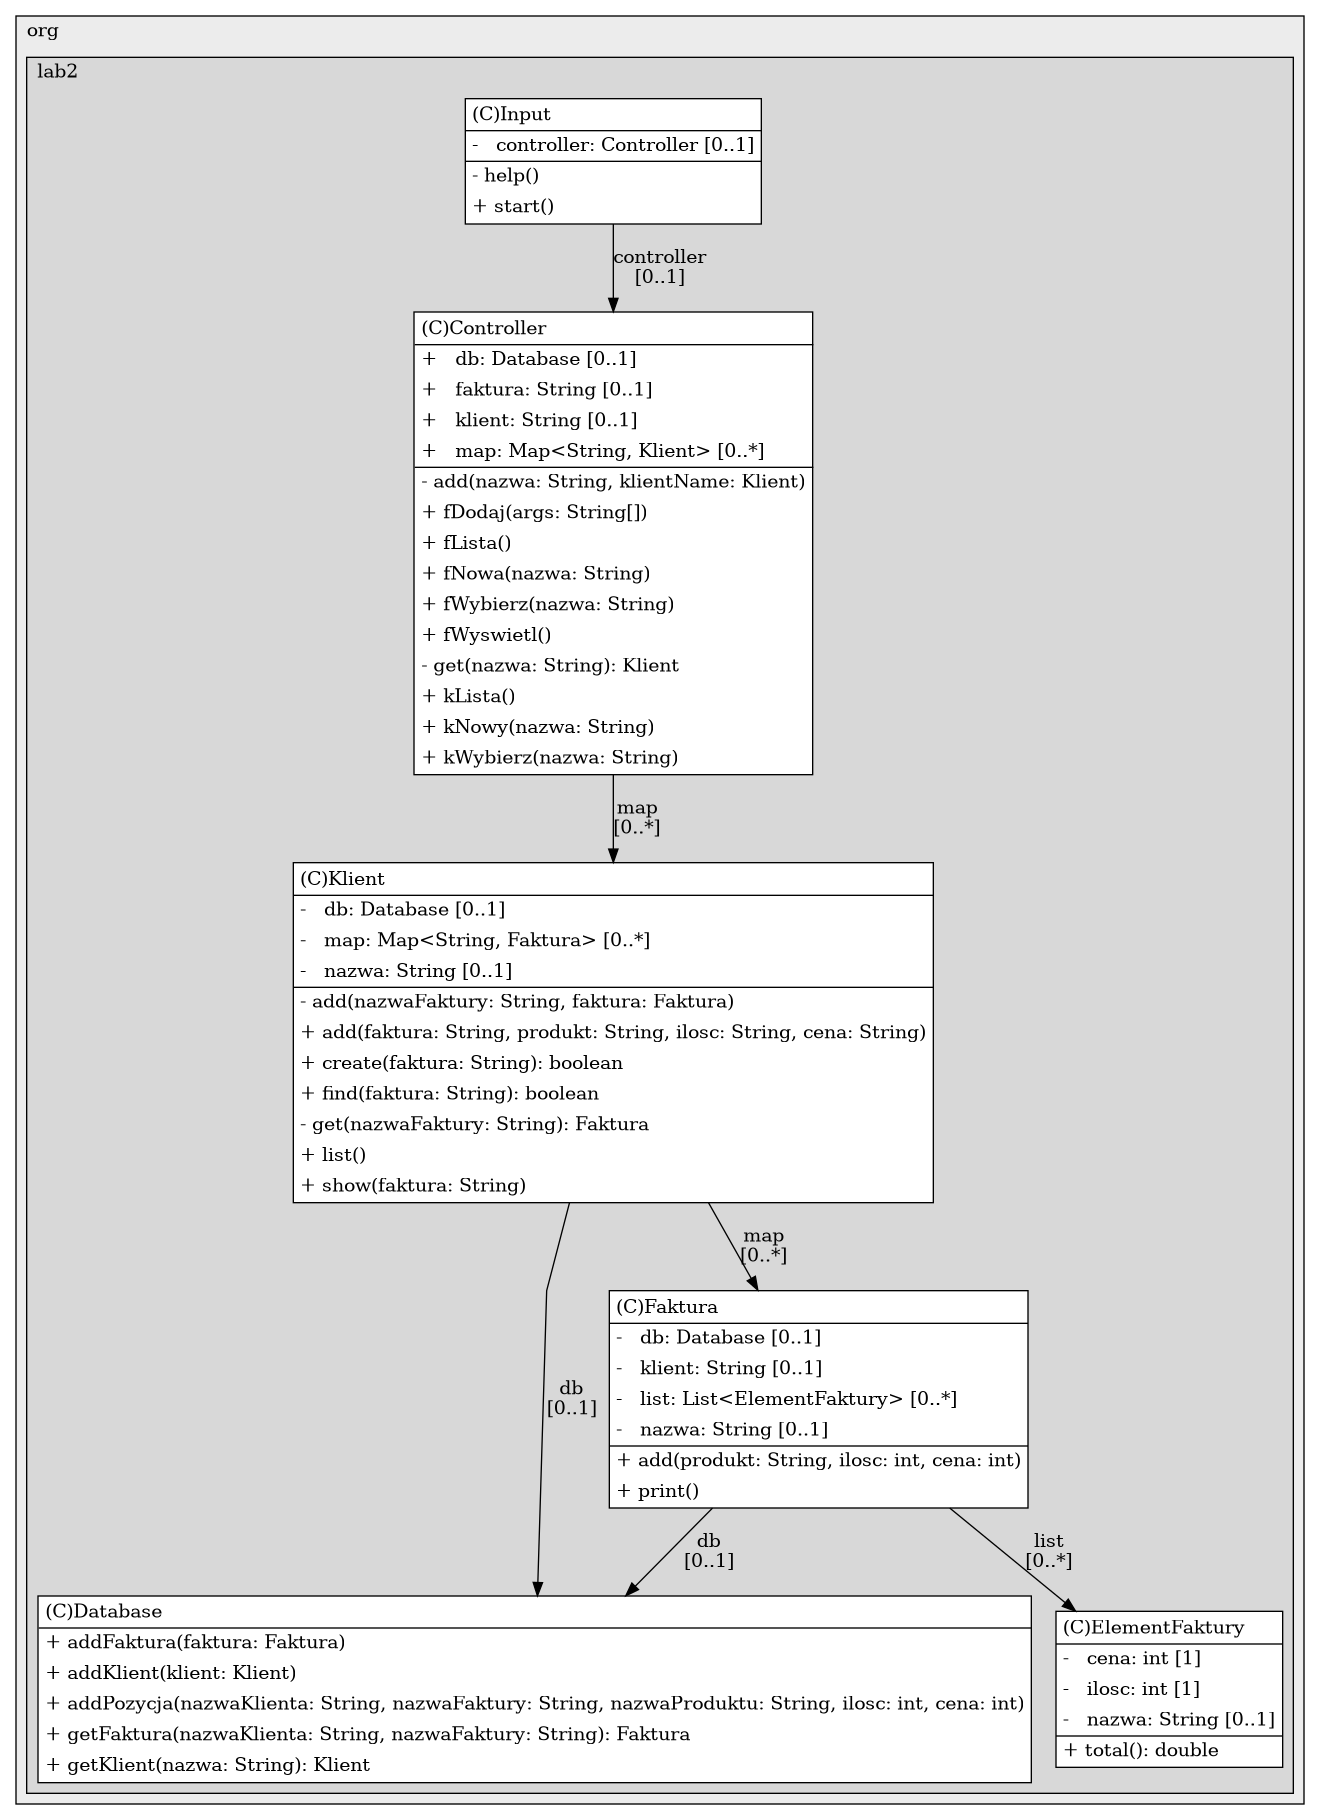 @startuml

/' diagram meta data start
config=StructureConfiguration;
{
  "projectClassification": {
    "searchMode": "OpenProject", // OpenProject, AllProjects
    "includedProjects": "",
    "pathEndKeywords": "*.impl",
    "isClientPath": "",
    "isClientName": "",
    "isTestPath": "",
    "isTestName": "",
    "isMappingPath": "",
    "isMappingName": "",
    "isDataAccessPath": "",
    "isDataAccessName": "",
    "isDataStructurePath": "",
    "isDataStructureName": "",
    "isInterfaceStructuresPath": "",
    "isInterfaceStructuresName": "",
    "isEntryPointPath": "",
    "isEntryPointName": ""
  },
  "graphRestriction": {
    "classPackageExcludeFilter": "",
    "classPackageIncludeFilter": "",
    "classNameExcludeFilter": "",
    "classNameIncludeFilter": "",
    "methodNameExcludeFilter": "",
    "methodNameIncludeFilter": "",
    "removeByInheritance": "", // inheritance/annotation based filtering is done in a second step
    "removeByAnnotation": "",
    "removeByClassPackage": "", // cleanup the graph after inheritance/annotation based filtering is done
    "removeByClassName": "",
    "cutMappings": false,
    "cutEnum": true,
    "cutTests": true,
    "cutClient": true,
    "cutDataAccess": false,
    "cutInterfaceStructures": false,
    "cutDataStructures": false,
    "cutGetterAndSetter": true,
    "cutConstructors": true
  },
  "graphTraversal": {
    "forwardDepth": 3,
    "backwardDepth": 3,
    "classPackageExcludeFilter": "",
    "classPackageIncludeFilter": "",
    "classNameExcludeFilter": "",
    "classNameIncludeFilter": "",
    "methodNameExcludeFilter": "",
    "methodNameIncludeFilter": "",
    "hideMappings": false,
    "hideDataStructures": false,
    "hidePrivateMethods": true,
    "hideInterfaceCalls": true, // indirection: implementation -> interface (is hidden) -> implementation
    "onlyShowApplicationEntryPoints": false // root node is included
  },
  "details": {
    "aggregation": "GroupByClass", // ByClass, GroupByClass, None
    "showClassGenericTypes": true,
    "showMethods": true,
    "showMethodParameterNames": true,
    "showMethodParameterTypes": true,
    "showMethodReturnType": true,
    "showPackageLevels": 2,
    "showDetailedClassStructure": true
  },
  "rootClass": "kw.org.lab2.Faktura"
}
diagram meta data end '/



digraph g {
    rankdir="TB"
    splines=polyline
    

'nodes 
subgraph cluster_110308 { 
   	label=org
	labeljust=l
	fillcolor="#ececec"
	style=filled
   
   subgraph cluster_1269221647 { 
   	label=lab2
	labeljust=l
	fillcolor="#d8d8d8"
	style=filled
   
   Controller1179842735[
	label=<<TABLE BORDER="1" CELLBORDER="0" CELLPADDING="4" CELLSPACING="0">
<TR><TD ALIGN="LEFT" >(C)Controller</TD></TR>
<HR/>
<TR><TD ALIGN="LEFT" >+   db: Database [0..1]</TD></TR>
<TR><TD ALIGN="LEFT" >+   faktura: String [0..1]</TD></TR>
<TR><TD ALIGN="LEFT" >+   klient: String [0..1]</TD></TR>
<TR><TD ALIGN="LEFT" >+   map: Map&lt;String, Klient&gt; [0..*]</TD></TR>
<HR/>
<TR><TD ALIGN="LEFT" >- add(nazwa: String, klientName: Klient)</TD></TR>
<TR><TD ALIGN="LEFT" >+ fDodaj(args: String[])</TD></TR>
<TR><TD ALIGN="LEFT" >+ fLista()</TD></TR>
<TR><TD ALIGN="LEFT" >+ fNowa(nazwa: String)</TD></TR>
<TR><TD ALIGN="LEFT" >+ fWybierz(nazwa: String)</TD></TR>
<TR><TD ALIGN="LEFT" >+ fWyswietl()</TD></TR>
<TR><TD ALIGN="LEFT" >- get(nazwa: String): Klient</TD></TR>
<TR><TD ALIGN="LEFT" >+ kLista()</TD></TR>
<TR><TD ALIGN="LEFT" >+ kNowy(nazwa: String)</TD></TR>
<TR><TD ALIGN="LEFT" >+ kWybierz(nazwa: String)</TD></TR>
</TABLE>>
	style=filled
	margin=0
	shape=plaintext
	fillcolor="#FFFFFF"
];

DBHandler1179842735[
	label=<<TABLE BORDER="1" CELLBORDER="0" CELLPADDING="4" CELLSPACING="0">
<TR><TD ALIGN="LEFT" >(C)Database</TD></TR>
<HR/>
<TR><TD ALIGN="LEFT" >+ addFaktura(faktura: Faktura)</TD></TR>
<TR><TD ALIGN="LEFT" >+ addKlient(klient: Klient)</TD></TR>
<TR><TD ALIGN="LEFT" >+ addPozycja(nazwaKlienta: String, nazwaFaktury: String, nazwaProduktu: String, ilosc: int, cena: int)</TD></TR>
<TR><TD ALIGN="LEFT" >+ getFaktura(nazwaKlienta: String, nazwaFaktury: String): Faktura</TD></TR>
<TR><TD ALIGN="LEFT" >+ getKlient(nazwa: String): Klient</TD></TR>
</TABLE>>
	style=filled
	margin=0
	shape=plaintext
	fillcolor="#FFFFFF"
];

ElementFaktury1179842735[
	label=<<TABLE BORDER="1" CELLBORDER="0" CELLPADDING="4" CELLSPACING="0">
<TR><TD ALIGN="LEFT" >(C)ElementFaktury</TD></TR>
<HR/>
<TR><TD ALIGN="LEFT" >-   cena: int [1]</TD></TR>
<TR><TD ALIGN="LEFT" >-   ilosc: int [1]</TD></TR>
<TR><TD ALIGN="LEFT" >-   nazwa: String [0..1]</TD></TR>
<HR/>
<TR><TD ALIGN="LEFT" >+ total(): double</TD></TR>
</TABLE>>
	style=filled
	margin=0
	shape=plaintext
	fillcolor="#FFFFFF"
];

Faktura1179842735[
	label=<<TABLE BORDER="1" CELLBORDER="0" CELLPADDING="4" CELLSPACING="0">
<TR><TD ALIGN="LEFT" >(C)Faktura</TD></TR>
<HR/>
<TR><TD ALIGN="LEFT" >-   db: Database [0..1]</TD></TR>
<TR><TD ALIGN="LEFT" >-   klient: String [0..1]</TD></TR>
<TR><TD ALIGN="LEFT" >-   list: List&lt;ElementFaktury&gt; [0..*]</TD></TR>
<TR><TD ALIGN="LEFT" >-   nazwa: String [0..1]</TD></TR>
<HR/>
<TR><TD ALIGN="LEFT" >+ add(produkt: String, ilosc: int, cena: int)</TD></TR>
<TR><TD ALIGN="LEFT" >+ print()</TD></TR>
</TABLE>>
	style=filled
	margin=0
	shape=plaintext
	fillcolor="#FFFFFF"
];

Input1179842735[
	label=<<TABLE BORDER="1" CELLBORDER="0" CELLPADDING="4" CELLSPACING="0">
<TR><TD ALIGN="LEFT" >(C)Input</TD></TR>
<HR/>
<TR><TD ALIGN="LEFT" >-   controller: Controller [0..1]</TD></TR>
<HR/>
<TR><TD ALIGN="LEFT" >- help()</TD></TR>
<TR><TD ALIGN="LEFT" >+ start()</TD></TR>
</TABLE>>
	style=filled
	margin=0
	shape=plaintext
	fillcolor="#FFFFFF"
];

Klient1179842735[
	label=<<TABLE BORDER="1" CELLBORDER="0" CELLPADDING="4" CELLSPACING="0">
<TR><TD ALIGN="LEFT" >(C)Klient</TD></TR>
<HR/>
<TR><TD ALIGN="LEFT" >-   db: Database [0..1]</TD></TR>
<TR><TD ALIGN="LEFT" >-   map: Map&lt;String, Faktura&gt; [0..*]</TD></TR>
<TR><TD ALIGN="LEFT" >-   nazwa: String [0..1]</TD></TR>
<HR/>
<TR><TD ALIGN="LEFT" >- add(nazwaFaktury: String, faktura: Faktura)</TD></TR>
<TR><TD ALIGN="LEFT" >+ add(faktura: String, produkt: String, ilosc: String, cena: String)</TD></TR>
<TR><TD ALIGN="LEFT" >+ create(faktura: String): boolean</TD></TR>
<TR><TD ALIGN="LEFT" >+ find(faktura: String): boolean</TD></TR>
<TR><TD ALIGN="LEFT" >- get(nazwaFaktury: String): Faktura</TD></TR>
<TR><TD ALIGN="LEFT" >+ list()</TD></TR>
<TR><TD ALIGN="LEFT" >+ show(faktura: String)</TD></TR>
</TABLE>>
	style=filled
	margin=0
	shape=plaintext
	fillcolor="#FFFFFF"
];
} 
} 

'edges    
Controller1179842735 -> Klient1179842735[label="map
[0..*]"];
Faktura1179842735 -> DBHandler1179842735[label="db
[0..1]"];
Faktura1179842735 -> ElementFaktury1179842735[label="list
[0..*]"];
Input1179842735 -> Controller1179842735[label="controller
[0..1]"];
Klient1179842735 -> Faktura1179842735[label="map
[0..*]"];
Klient1179842735 -> DBHandler1179842735[label="db
[0..1]"];
}
@enduml